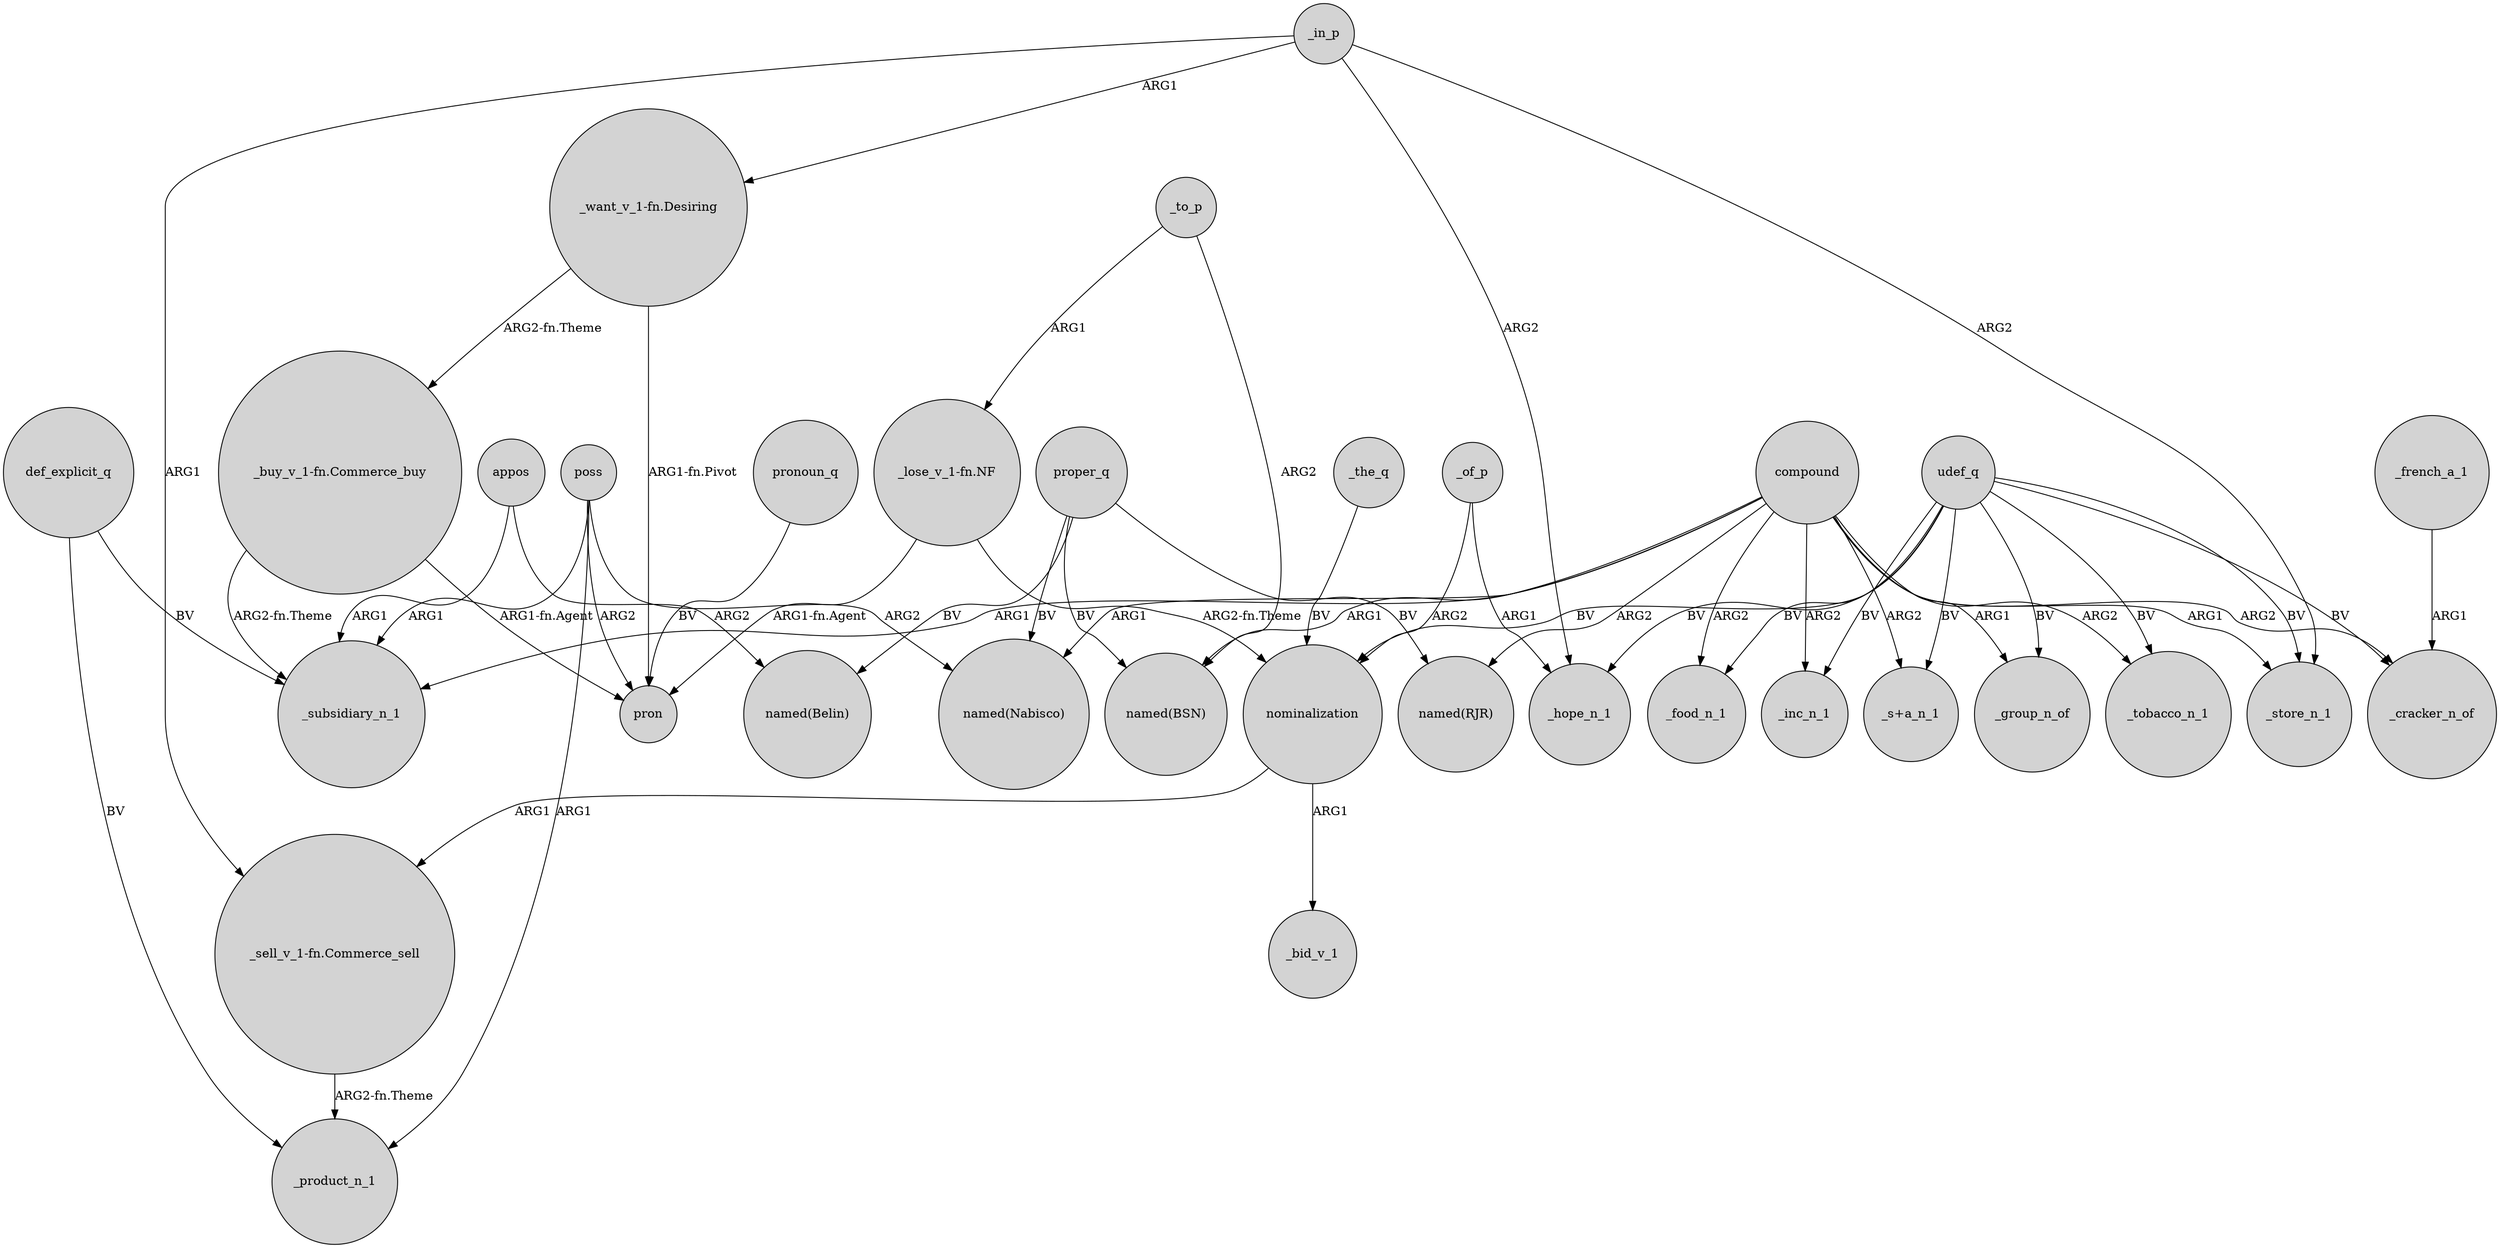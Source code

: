 digraph {
	node [shape=circle style=filled]
	def_explicit_q -> _product_n_1 [label=BV]
	compound -> _food_n_1 [label=ARG2]
	udef_q -> _store_n_1 [label=BV]
	udef_q -> _inc_n_1 [label=BV]
	poss -> _product_n_1 [label=ARG1]
	_in_p -> "_want_v_1-fn.Desiring" [label=ARG1]
	poss -> pron [label=ARG2]
	def_explicit_q -> _subsidiary_n_1 [label=BV]
	compound -> _store_n_1 [label=ARG1]
	compound -> _tobacco_n_1 [label=ARG2]
	nominalization -> _bid_v_1 [label=ARG1]
	poss -> _subsidiary_n_1 [label=ARG1]
	_to_p -> "named(BSN)" [label=ARG2]
	appos -> "named(Belin)" [label=ARG2]
	proper_q -> "named(RJR)" [label=BV]
	"_buy_v_1-fn.Commerce_buy" -> pron [label="ARG1-fn.Agent"]
	"_lose_v_1-fn.NF" -> pron [label="ARG1-fn.Agent"]
	"_want_v_1-fn.Desiring" -> pron [label="ARG1-fn.Pivot"]
	proper_q -> "named(Belin)" [label=BV]
	_in_p -> _store_n_1 [label=ARG2]
	compound -> "named(BSN)" [label=ARG1]
	udef_q -> _food_n_1 [label=BV]
	compound -> "named(RJR)" [label=ARG2]
	"_lose_v_1-fn.NF" -> nominalization [label="ARG2-fn.Theme"]
	pronoun_q -> pron [label=BV]
	_in_p -> _hope_n_1 [label=ARG2]
	"_want_v_1-fn.Desiring" -> "_buy_v_1-fn.Commerce_buy" [label="ARG2-fn.Theme"]
	nominalization -> "_sell_v_1-fn.Commerce_sell" [label=ARG1]
	poss -> "named(Nabisco)" [label=ARG2]
	compound -> _cracker_n_of [label=ARG2]
	_of_p -> _hope_n_1 [label=ARG1]
	_in_p -> "_sell_v_1-fn.Commerce_sell" [label=ARG1]
	"_sell_v_1-fn.Commerce_sell" -> _product_n_1 [label="ARG2-fn.Theme"]
	_of_p -> nominalization [label=ARG2]
	udef_q -> "_s+a_n_1" [label=BV]
	compound -> "named(Nabisco)" [label=ARG1]
	proper_q -> "named(BSN)" [label=BV]
	_to_p -> "_lose_v_1-fn.NF" [label=ARG1]
	_french_a_1 -> _cracker_n_of [label=ARG1]
	udef_q -> nominalization [label=BV]
	appos -> _subsidiary_n_1 [label=ARG1]
	udef_q -> _tobacco_n_1 [label=BV]
	compound -> _subsidiary_n_1 [label=ARG1]
	compound -> "_s+a_n_1" [label=ARG2]
	"_buy_v_1-fn.Commerce_buy" -> _subsidiary_n_1 [label="ARG2-fn.Theme"]
	proper_q -> "named(Nabisco)" [label=BV]
	compound -> _inc_n_1 [label=ARG2]
	compound -> _group_n_of [label=ARG1]
	udef_q -> _group_n_of [label=BV]
	udef_q -> _cracker_n_of [label=BV]
	_the_q -> nominalization [label=BV]
	udef_q -> _hope_n_1 [label=BV]
}
